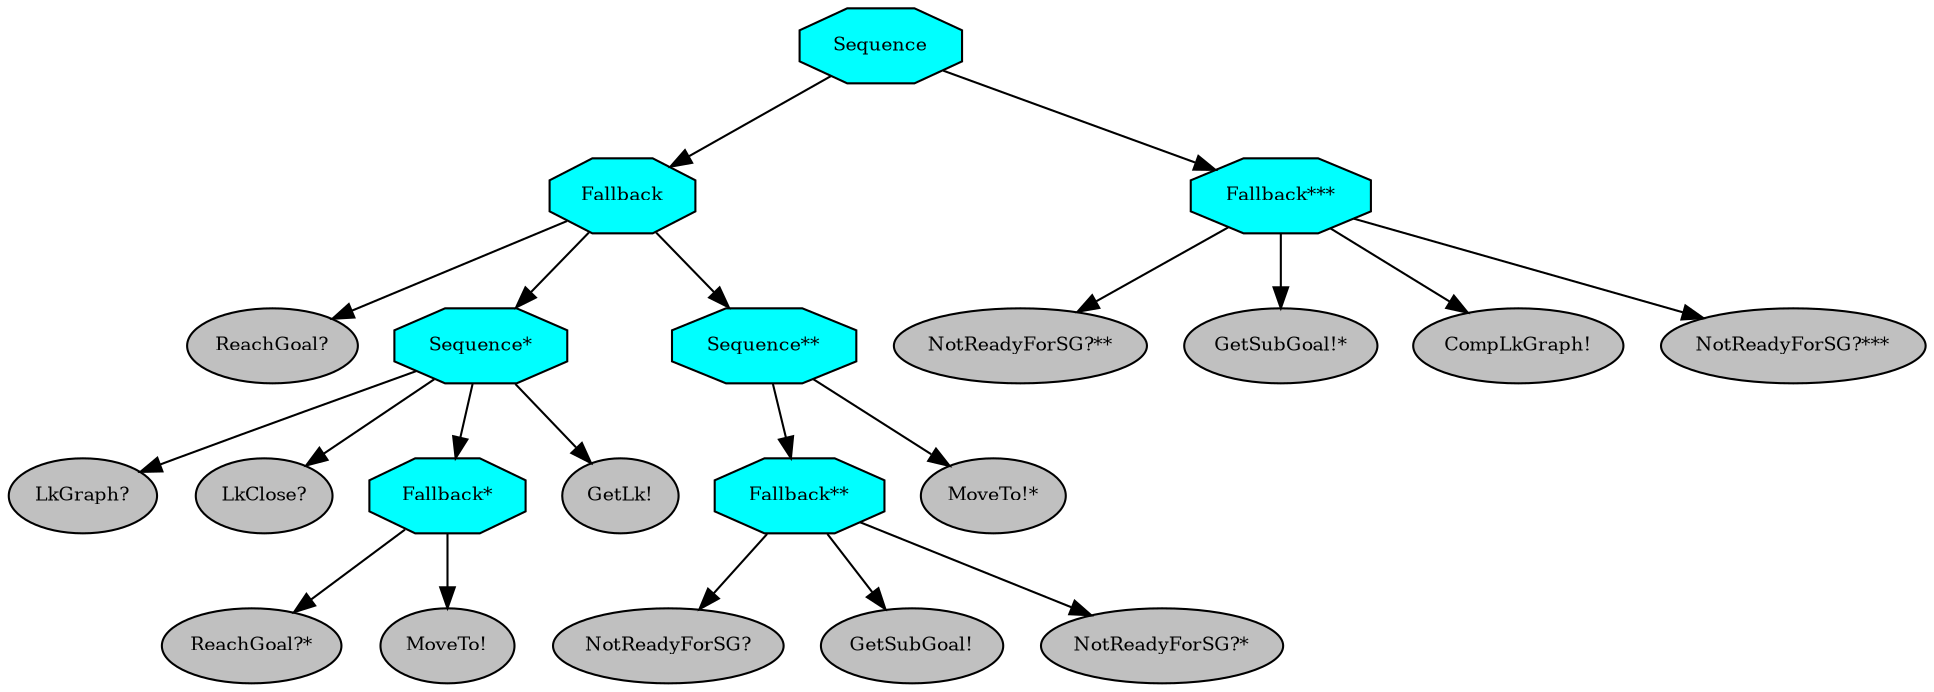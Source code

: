 digraph pastafarianism {
ordering=out;
graph [fontname="times-roman"];
node [fontname="times-roman"];
edge [fontname="times-roman"];
Sequence [fillcolor=cyan, fontcolor=black, fontsize=9, label=Sequence, shape=octagon, style=filled];
Fallback [fillcolor=cyan, fontcolor=black, fontsize=9, label=Fallback, shape=octagon, style=filled];
Sequence -> Fallback;
"ReachGoal?" [fillcolor=gray, fontcolor=black, fontsize=9, label="ReachGoal?", shape=ellipse, style=filled];
Fallback -> "ReachGoal?";
"Sequence*" [fillcolor=cyan, fontcolor=black, fontsize=9, label="Sequence*", shape=octagon, style=filled];
Fallback -> "Sequence*";
"LkGraph?" [fillcolor=gray, fontcolor=black, fontsize=9, label="LkGraph?", shape=ellipse, style=filled];
"Sequence*" -> "LkGraph?";
"LkClose?" [fillcolor=gray, fontcolor=black, fontsize=9, label="LkClose?", shape=ellipse, style=filled];
"Sequence*" -> "LkClose?";
"Fallback*" [fillcolor=cyan, fontcolor=black, fontsize=9, label="Fallback*", shape=octagon, style=filled];
"Sequence*" -> "Fallback*";
"ReachGoal?*" [fillcolor=gray, fontcolor=black, fontsize=9, label="ReachGoal?*", shape=ellipse, style=filled];
"Fallback*" -> "ReachGoal?*";
"MoveTo!" [fillcolor=gray, fontcolor=black, fontsize=9, label="MoveTo!", shape=ellipse, style=filled];
"Fallback*" -> "MoveTo!";
"GetLk!" [fillcolor=gray, fontcolor=black, fontsize=9, label="GetLk!", shape=ellipse, style=filled];
"Sequence*" -> "GetLk!";
"Sequence**" [fillcolor=cyan, fontcolor=black, fontsize=9, label="Sequence**", shape=octagon, style=filled];
Fallback -> "Sequence**";
"Fallback**" [fillcolor=cyan, fontcolor=black, fontsize=9, label="Fallback**", shape=octagon, style=filled];
"Sequence**" -> "Fallback**";
"NotReadyForSG?" [fillcolor=gray, fontcolor=black, fontsize=9, label="NotReadyForSG?", shape=ellipse, style=filled];
"Fallback**" -> "NotReadyForSG?";
"GetSubGoal!" [fillcolor=gray, fontcolor=black, fontsize=9, label="GetSubGoal!", shape=ellipse, style=filled];
"Fallback**" -> "GetSubGoal!";
"NotReadyForSG?*" [fillcolor=gray, fontcolor=black, fontsize=9, label="NotReadyForSG?*", shape=ellipse, style=filled];
"Fallback**" -> "NotReadyForSG?*";
"MoveTo!*" [fillcolor=gray, fontcolor=black, fontsize=9, label="MoveTo!*", shape=ellipse, style=filled];
"Sequence**" -> "MoveTo!*";
"Fallback***" [fillcolor=cyan, fontcolor=black, fontsize=9, label="Fallback***", shape=octagon, style=filled];
Sequence -> "Fallback***";
"NotReadyForSG?**" [fillcolor=gray, fontcolor=black, fontsize=9, label="NotReadyForSG?**", shape=ellipse, style=filled];
"Fallback***" -> "NotReadyForSG?**";
"GetSubGoal!*" [fillcolor=gray, fontcolor=black, fontsize=9, label="GetSubGoal!*", shape=ellipse, style=filled];
"Fallback***" -> "GetSubGoal!*";
"CompLkGraph!" [fillcolor=gray, fontcolor=black, fontsize=9, label="CompLkGraph!", shape=ellipse, style=filled];
"Fallback***" -> "CompLkGraph!";
"NotReadyForSG?***" [fillcolor=gray, fontcolor=black, fontsize=9, label="NotReadyForSG?***", shape=ellipse, style=filled];
"Fallback***" -> "NotReadyForSG?***";
}
